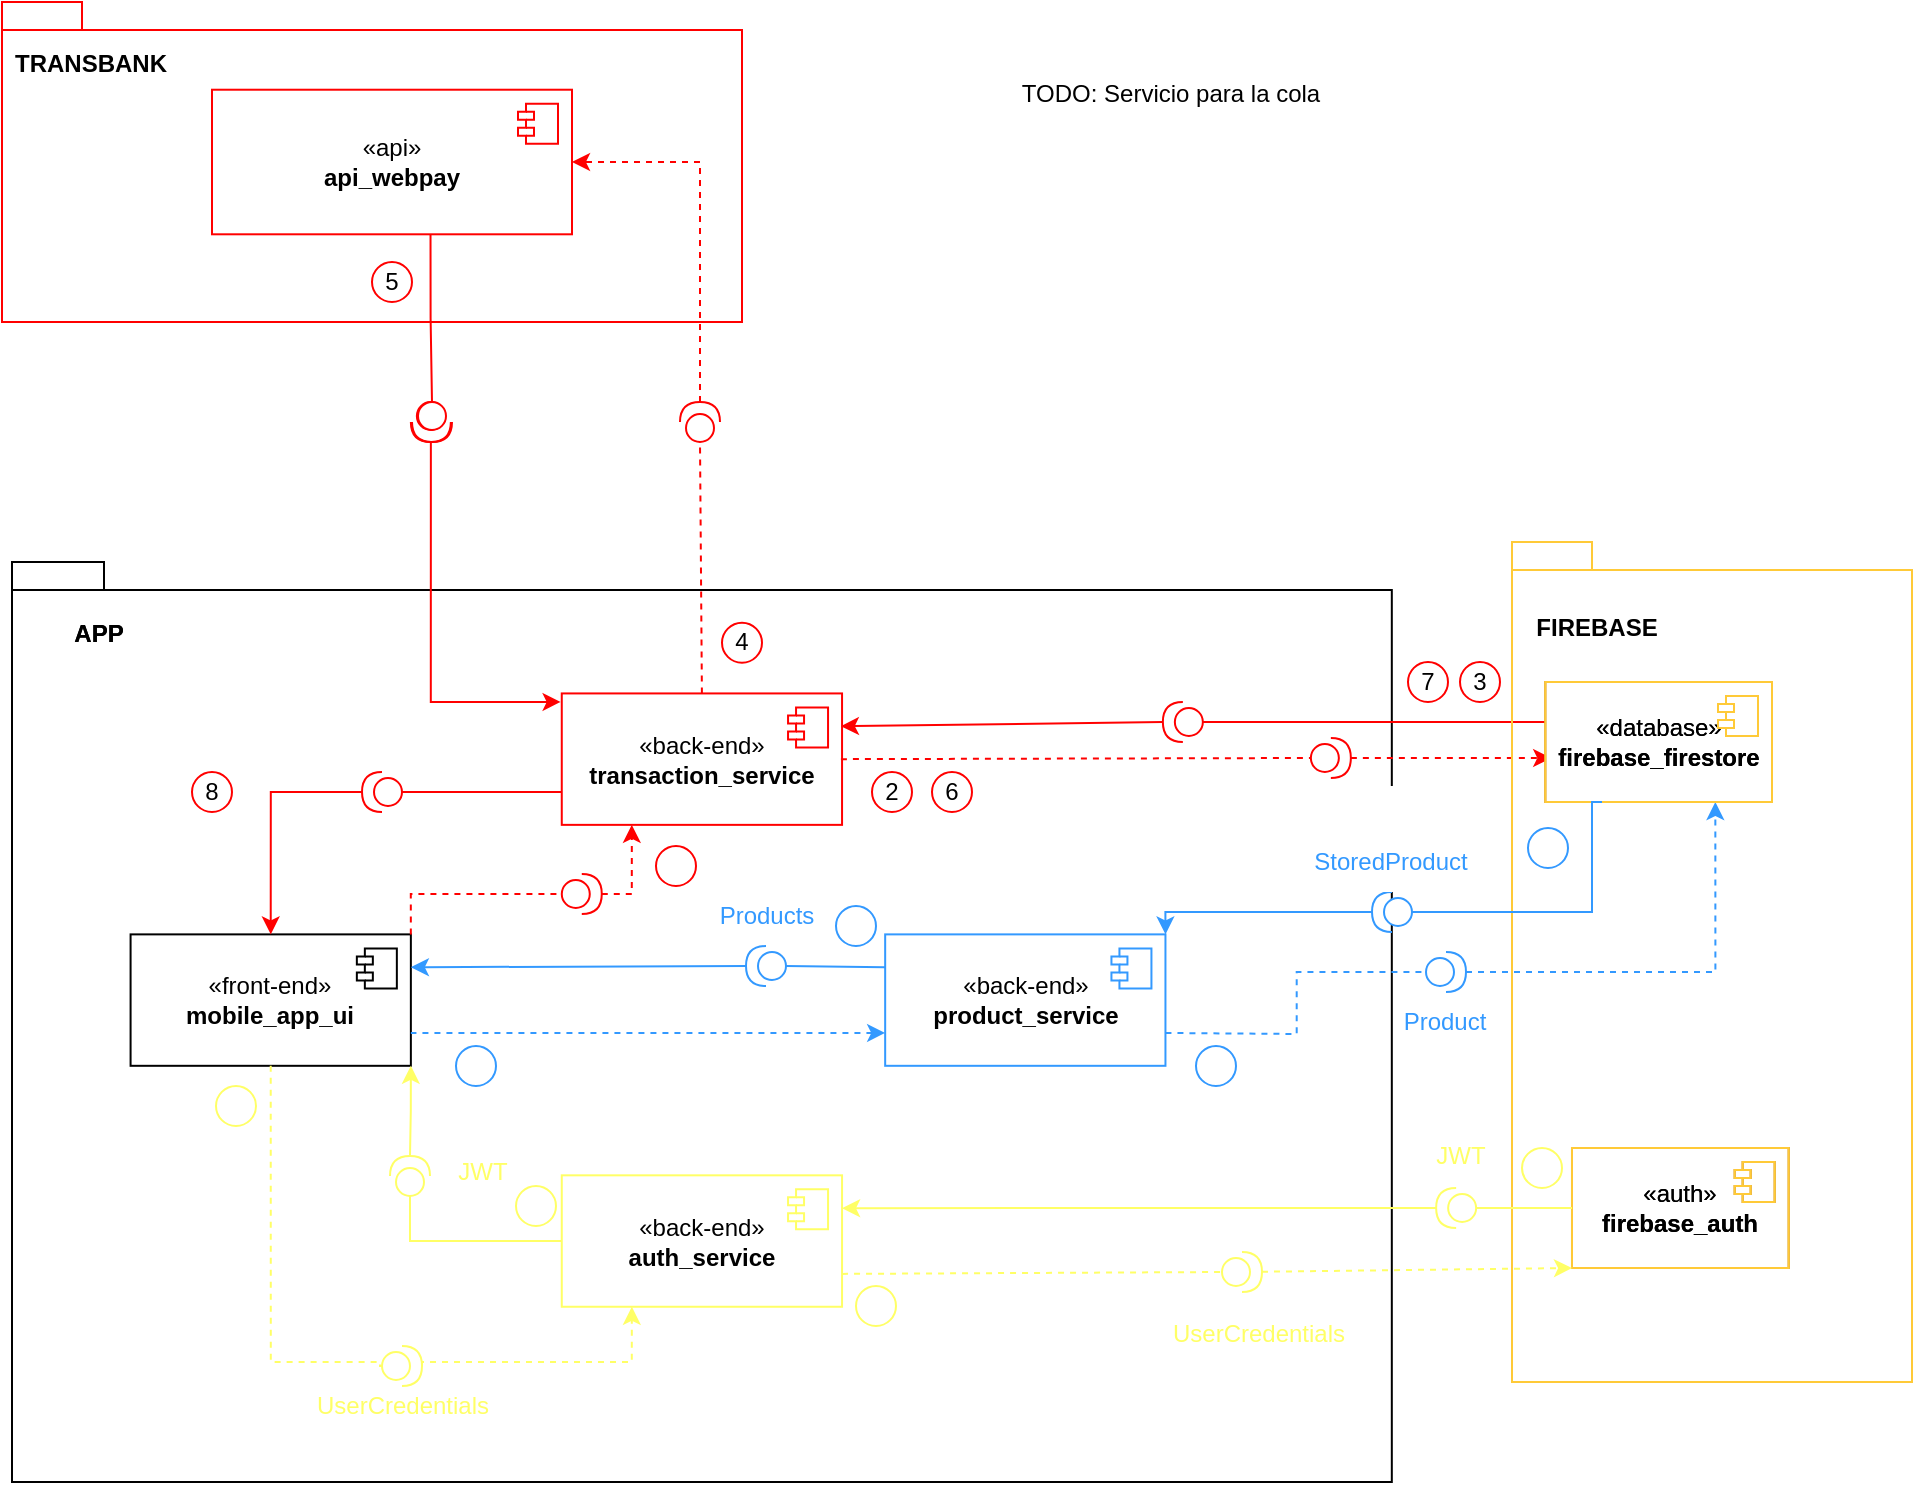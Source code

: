 <mxfile>
    <diagram name="Page-1" id="TDLcVvQHtRzkRE2Xttn2">
        <mxGraphModel dx="1130" dy="762" grid="0" gridSize="10" guides="1" tooltips="1" connect="1" arrows="1" fold="1" page="1" pageScale="1" pageWidth="850" pageHeight="1100" math="0" shadow="0">
            <root>
                <mxCell id="0"/>
                <mxCell id="1" parent="0"/>
                <mxCell id="xZ39NBQNIQp1OqOQFnbG-3" value="" style="group" parent="1" vertex="1" connectable="0">
                    <mxGeometry x="60" y="280" width="705" height="460" as="geometry"/>
                </mxCell>
                <mxCell id="xZ39NBQNIQp1OqOQFnbG-1" value="" style="shape=folder;fontStyle=1;spacingTop=10;tabWidth=40;tabHeight=14;tabPosition=left;html=1;whiteSpace=wrap;align=left;fillColor=none;" parent="xZ39NBQNIQp1OqOQFnbG-3" vertex="1">
                    <mxGeometry width="689.908" height="460" as="geometry"/>
                </mxCell>
                <mxCell id="47" value="" style="group" parent="xZ39NBQNIQp1OqOQFnbG-3" vertex="1" connectable="0">
                    <mxGeometry width="705" height="460" as="geometry"/>
                </mxCell>
                <mxCell id="49" value="APP" style="text;align=center;fontStyle=1;verticalAlign=middle;spacingLeft=3;spacingRight=3;strokeColor=none;rotatable=0;points=[[0,0.5],[1,0.5]];portConstraint=eastwest;html=1;" parent="47" vertex="1">
                    <mxGeometry y="21.905" width="86.239" height="28.476" as="geometry"/>
                </mxCell>
                <mxCell id="50" style="edgeStyle=orthogonalEdgeStyle;rounded=0;orthogonalLoop=1;jettySize=auto;html=1;entryX=0.25;entryY=1;entryDx=0;entryDy=0;dashed=1;startArrow=none;strokeColor=#FF0000;" parent="47" source="69" target="57" edge="1">
                    <mxGeometry relative="1" as="geometry">
                        <Array as="points">
                            <mxPoint x="310" y="166"/>
                        </Array>
                    </mxGeometry>
                </mxCell>
                <mxCell id="51" style="edgeStyle=orthogonalEdgeStyle;rounded=0;orthogonalLoop=1;jettySize=auto;html=1;entryX=0;entryY=0.5;entryDx=0;entryDy=0;exitX=0;exitY=0.5;exitDx=0;exitDy=0;endArrow=none;endFill=0;startArrow=none;startFill=1;exitPerimeter=0;strokeColor=#FFFF66;" parent="47" source="95" target="55" edge="1">
                    <mxGeometry relative="1" as="geometry"/>
                </mxCell>
                <mxCell id="52" style="html=1;entryX=0;entryY=0.25;entryDx=0;entryDy=0;rounded=0;exitX=0;exitY=0.5;exitDx=0;exitDy=0;endArrow=none;endFill=0;startArrow=none;startFill=1;exitPerimeter=0;strokeColor=#3399FF;" parent="47" source="83" target="59" edge="1">
                    <mxGeometry relative="1" as="geometry">
                        <mxPoint x="205" y="219" as="sourcePoint"/>
                    </mxGeometry>
                </mxCell>
                <mxCell id="91" style="edgeStyle=orthogonalEdgeStyle;rounded=0;html=1;entryX=0.25;entryY=1;entryDx=0;entryDy=0;startArrow=none;startFill=0;endArrow=classic;endFill=1;exitX=1;exitY=0.5;exitDx=0;exitDy=0;dashed=1;exitPerimeter=0;strokeColor=#FFFF66;" parent="47" source="93" target="55" edge="1">
                    <mxGeometry relative="1" as="geometry">
                        <Array as="points">
                            <mxPoint x="205" y="400"/>
                            <mxPoint x="310" y="400"/>
                        </Array>
                    </mxGeometry>
                </mxCell>
                <mxCell id="53" value="&lt;div&gt;«front-end»&lt;/div&gt;&lt;div&gt;&lt;b&gt;mobile_app_ui&lt;/b&gt;&lt;br&gt;&lt;/div&gt;" style="html=1;dropTarget=0;whiteSpace=wrap;fillColor=none;" parent="47" vertex="1">
                    <mxGeometry x="59.289" y="186.19" width="140.138" height="65.714" as="geometry"/>
                </mxCell>
                <mxCell id="54" value="" style="shape=module;jettyWidth=8;jettyHeight=4;" parent="53" vertex="1">
                    <mxGeometry x="1" width="20" height="20" relative="1" as="geometry">
                        <mxPoint x="-27" y="7" as="offset"/>
                    </mxGeometry>
                </mxCell>
                <mxCell id="55" value="&lt;div&gt;«back-end»&lt;/div&gt;&lt;div&gt;&lt;b&gt;auth_service&lt;/b&gt;&lt;/div&gt;" style="html=1;dropTarget=0;whiteSpace=wrap;strokeColor=#FFFF66;fillColor=none;" parent="47" vertex="1">
                    <mxGeometry x="274.885" y="306.667" width="140.138" height="65.714" as="geometry"/>
                </mxCell>
                <mxCell id="56" value="" style="shape=module;jettyWidth=8;jettyHeight=4;strokeColor=#FFFF66;" parent="55" vertex="1">
                    <mxGeometry x="1" width="20" height="20" relative="1" as="geometry">
                        <mxPoint x="-27" y="7" as="offset"/>
                    </mxGeometry>
                </mxCell>
                <mxCell id="71" style="edgeStyle=orthogonalEdgeStyle;html=1;entryX=0.5;entryY=0;entryDx=0;entryDy=0;rounded=0;exitX=1;exitY=0.5;exitDx=0;exitDy=0;startArrow=none;exitPerimeter=0;strokeColor=#FF0000;" parent="47" source="72" target="53" edge="1">
                    <mxGeometry relative="1" as="geometry"/>
                </mxCell>
                <mxCell id="57" value="&lt;div&gt;«back-end»&lt;/div&gt;&lt;div&gt;&lt;b&gt;transaction_service&lt;/b&gt;&lt;/div&gt;" style="html=1;dropTarget=0;whiteSpace=wrap;strokeColor=#FF0000;fillColor=none;" parent="47" vertex="1">
                    <mxGeometry x="274.885" y="65.714" width="140.138" height="65.714" as="geometry"/>
                </mxCell>
                <mxCell id="58" value="" style="shape=module;jettyWidth=8;jettyHeight=4;fontColor=none;noLabel=1;strokeColor=#FF0000;" parent="57" vertex="1">
                    <mxGeometry x="1" width="20" height="20" relative="1" as="geometry">
                        <mxPoint x="-27" y="7" as="offset"/>
                    </mxGeometry>
                </mxCell>
                <mxCell id="59" value="&lt;div&gt;«back-end»&lt;/div&gt;&lt;div&gt;&lt;b&gt;product_service&lt;/b&gt;&lt;/div&gt;" style="html=1;dropTarget=0;whiteSpace=wrap;strokeColor=#3399FF;fillColor=none;" parent="47" vertex="1">
                    <mxGeometry x="436.583" y="186.19" width="140.138" height="65.714" as="geometry"/>
                </mxCell>
                <mxCell id="60" value="" style="shape=module;jettyWidth=8;jettyHeight=4;strokeColor=#3399FF;" parent="59" vertex="1">
                    <mxGeometry x="1" width="20" height="20" relative="1" as="geometry">
                        <mxPoint x="-27" y="7" as="offset"/>
                    </mxGeometry>
                </mxCell>
                <mxCell id="61" value="&lt;font color=&quot;#ffffff&quot;&gt;StoredTransaction&lt;/font&gt;" style="text;html=1;align=center;verticalAlign=middle;resizable=0;points=[];autosize=1;strokeColor=none;fillColor=none;" parent="47" vertex="1">
                    <mxGeometry x="535.002" y="50.381" width="120" height="30" as="geometry"/>
                </mxCell>
                <mxCell id="62" value="&lt;font color=&quot;#ffff66&quot;&gt;UserCredentials&lt;/font&gt;" style="text;html=1;align=center;verticalAlign=middle;resizable=0;points=[];autosize=1;strokeColor=none;fillColor=none;rounded=1;glass=0;" parent="47" vertex="1">
                    <mxGeometry x="567.821" y="371.381" width="110" height="30" as="geometry"/>
                </mxCell>
                <mxCell id="66" value="" style="group;strokeColor=none;" parent="47" vertex="1" connectable="0">
                    <mxGeometry x="727.07" y="270" width="57.447" height="50" as="geometry"/>
                </mxCell>
                <mxCell id="43" value="" style="shape=providedRequiredInterface;html=1;verticalLabelPosition=bottom;sketch=0;rounded=1;glass=0;strokeColor=#FFFF66;fillColor=default;rotation=-180;" parent="66" vertex="1">
                    <mxGeometry x="-15" y="43" width="20" height="20" as="geometry"/>
                </mxCell>
                <mxCell id="63" value="&lt;font color=&quot;#ffff66&quot;&gt;JWT&lt;/font&gt;" style="text;html=1;align=center;verticalAlign=middle;resizable=0;points=[];autosize=1;strokeColor=none;fillColor=none;" parent="66" vertex="1">
                    <mxGeometry x="-28" y="12" width="50" height="30" as="geometry"/>
                </mxCell>
                <mxCell id="70" value="" style="edgeStyle=orthogonalEdgeStyle;rounded=0;orthogonalLoop=1;jettySize=auto;html=1;entryX=0;entryY=0.5;entryDx=0;entryDy=0;dashed=1;endArrow=none;entryPerimeter=0;exitX=1;exitY=0;exitDx=0;exitDy=0;strokeColor=#FF0000;" parent="47" source="53" target="69" edge="1">
                    <mxGeometry relative="1" as="geometry">
                        <mxPoint x="254.427" y="489.1" as="sourcePoint"/>
                        <mxPoint x="329.885" y="385.0" as="targetPoint"/>
                    </mxGeometry>
                </mxCell>
                <mxCell id="69" value="&lt;font color=&quot;#ffffff&quot;&gt;PurchaseOrder&lt;/font&gt;" style="shape=providedRequiredInterface;html=1;verticalLabelPosition=bottom;sketch=0;rotation=0;strokeColor=#FF0000;" parent="47" vertex="1">
                    <mxGeometry x="274.89" y="156" width="20" height="20" as="geometry"/>
                </mxCell>
                <mxCell id="75" value="" style="edgeStyle=orthogonalEdgeStyle;html=1;entryX=0;entryY=0.5;entryDx=0;entryDy=0;rounded=0;exitX=0;exitY=0.75;exitDx=0;exitDy=0;endArrow=none;entryPerimeter=0;strokeColor=#FF0000;" parent="47" source="57" target="72" edge="1">
                    <mxGeometry relative="1" as="geometry">
                        <mxPoint x="329.885" y="385.0" as="sourcePoint"/>
                        <mxPoint x="184.358" y="456.19" as="targetPoint"/>
                    </mxGeometry>
                </mxCell>
                <mxCell id="77" value="" style="group" parent="47" vertex="1" connectable="0">
                    <mxGeometry x="110" y="75" width="150" height="50" as="geometry"/>
                </mxCell>
                <mxCell id="72" value="" style="shape=providedRequiredInterface;html=1;verticalLabelPosition=bottom;sketch=0;rotation=-180;strokeColor=#FF0000;" parent="77" vertex="1">
                    <mxGeometry x="65" y="30" width="20" height="20" as="geometry"/>
                </mxCell>
                <mxCell id="76" value="&lt;font color=&quot;#ffffff&quot;&gt;TransactionConfirmation&lt;/font&gt;" style="text;html=1;align=center;verticalAlign=middle;resizable=0;points=[];autosize=1;strokeColor=none;fillColor=none;" parent="77" vertex="1">
                    <mxGeometry width="150" height="30" as="geometry"/>
                </mxCell>
                <mxCell id="81" value="" style="rounded=0;html=1;exitX=0;exitY=0.75;exitDx=0;exitDy=0;endArrow=none;endFill=0;startArrow=classic;startFill=1;dashed=1;entryX=1;entryY=0.75;entryDx=0;entryDy=0;strokeColor=#3399FF;" parent="47" source="59" target="53" edge="1">
                    <mxGeometry relative="1" as="geometry">
                        <mxPoint x="491.583" y="505.476" as="sourcePoint"/>
                        <mxPoint x="295" y="235" as="targetPoint"/>
                    </mxGeometry>
                </mxCell>
                <mxCell id="87" value="" style="html=1;rounded=0;exitX=1;exitY=0.25;exitDx=0;exitDy=0;endArrow=none;endFill=0;startArrow=classic;startFill=1;entryX=1;entryY=0.5;entryDx=0;entryDy=0;entryPerimeter=0;strokeColor=#3399FF;" parent="47" source="53" target="83" edge="1">
                    <mxGeometry relative="1" as="geometry">
                        <mxPoint x="254.427" y="472.619" as="sourcePoint"/>
                        <mxPoint x="355" y="203" as="targetPoint"/>
                    </mxGeometry>
                </mxCell>
                <mxCell id="90" value="" style="group" parent="47" vertex="1" connectable="0">
                    <mxGeometry x="342" y="162" width="70" height="50" as="geometry"/>
                </mxCell>
                <mxCell id="83" value="" style="shape=providedRequiredInterface;html=1;verticalLabelPosition=bottom;sketch=0;rotation=-180;strokeColor=#3399FF;" parent="90" vertex="1">
                    <mxGeometry x="25" y="30" width="20" height="20" as="geometry"/>
                </mxCell>
                <mxCell id="89" value="&lt;font color=&quot;#3399ff&quot;&gt;Products&lt;/font&gt;" style="text;html=1;align=center;verticalAlign=middle;resizable=0;points=[];autosize=1;strokeColor=none;fillColor=none;" parent="90" vertex="1">
                    <mxGeometry width="70" height="30" as="geometry"/>
                </mxCell>
                <mxCell id="92" value="" style="edgeStyle=orthogonalEdgeStyle;rounded=0;html=1;entryX=0;entryY=0.5;entryDx=0;entryDy=0;startArrow=none;startFill=0;endArrow=none;endFill=1;exitX=0.5;exitY=1;exitDx=0;exitDy=0;dashed=1;entryPerimeter=0;strokeColor=#FFFF66;" parent="47" source="53" target="93" edge="1">
                    <mxGeometry relative="1" as="geometry">
                        <mxPoint x="184.358" y="531.905" as="sourcePoint"/>
                        <mxPoint x="364.92" y="652.381" as="targetPoint"/>
                        <Array as="points">
                            <mxPoint x="129" y="400"/>
                            <mxPoint x="184" y="400"/>
                        </Array>
                    </mxGeometry>
                </mxCell>
                <mxCell id="93" value="&lt;font color=&quot;#ffff66&quot;&gt;UserCredentials&lt;/font&gt;" style="shape=providedRequiredInterface;html=1;verticalLabelPosition=bottom;sketch=0;strokeColor=#FFFF66;" parent="47" vertex="1">
                    <mxGeometry x="185" y="392" width="20" height="20" as="geometry"/>
                </mxCell>
                <mxCell id="94" value="" style="edgeStyle=orthogonalEdgeStyle;rounded=0;orthogonalLoop=1;jettySize=auto;html=1;entryX=1;entryY=0.5;entryDx=0;entryDy=0;exitX=1;exitY=1;exitDx=0;exitDy=0;endArrow=none;endFill=0;startArrow=classic;startFill=1;entryPerimeter=0;strokeColor=#FFFF66;" parent="47" source="53" target="95" edge="1">
                    <mxGeometry relative="1" as="geometry">
                        <mxPoint x="254.427" y="531.905" as="sourcePoint"/>
                        <mxPoint x="329.885" y="619.524" as="targetPoint"/>
                    </mxGeometry>
                </mxCell>
                <mxCell id="95" value="" style="shape=providedRequiredInterface;html=1;verticalLabelPosition=bottom;sketch=0;rotation=-90;strokeColor=#FFFF66;" parent="47" vertex="1">
                    <mxGeometry x="189" y="297" width="20" height="20" as="geometry"/>
                </mxCell>
                <mxCell id="96" value="&lt;font color=&quot;#ffff66&quot;&gt;JWT&lt;/font&gt;" style="text;html=1;align=center;verticalAlign=middle;resizable=0;points=[];autosize=1;strokeColor=none;fillColor=none;" parent="47" vertex="1">
                    <mxGeometry x="210" y="290.0" width="50" height="30" as="geometry"/>
                </mxCell>
                <mxCell id="xZ39NBQNIQp1OqOQFnbG-34" style="edgeStyle=orthogonalEdgeStyle;rounded=0;orthogonalLoop=1;jettySize=auto;html=1;entryX=1;entryY=0.25;entryDx=0;entryDy=0;startArrow=none;exitX=1;exitY=0.5;exitDx=0;exitDy=0;exitPerimeter=0;strokeColor=#FFFF66;" parent="47" source="43" target="55" edge="1">
                    <mxGeometry relative="1" as="geometry">
                        <Array as="points"/>
                    </mxGeometry>
                </mxCell>
                <mxCell id="108" value="" style="shape=providedRequiredInterface;html=1;verticalLabelPosition=bottom;sketch=0;rounded=1;glass=0;strokeColor=#FF0000;fillColor=default;rotation=90;" parent="47" vertex="1">
                    <mxGeometry x="199.43" y="-80" width="20" height="20" as="geometry"/>
                </mxCell>
                <mxCell id="109" style="edgeStyle=orthogonalEdgeStyle;rounded=0;orthogonalLoop=1;jettySize=auto;html=1;startArrow=none;strokeColor=#FF0000;" parent="47" source="108" edge="1">
                    <mxGeometry relative="1" as="geometry">
                        <Array as="points">
                            <mxPoint x="209.43" y="70"/>
                        </Array>
                        <mxPoint x="274.315" y="69.97" as="targetPoint"/>
                    </mxGeometry>
                </mxCell>
                <mxCell id="110" value="" style="shape=providedRequiredInterface;html=1;verticalLabelPosition=bottom;sketch=0;rotation=-180;strokeColor=#FF0000;" parent="47" vertex="1">
                    <mxGeometry x="575.43" y="70" width="20" height="20" as="geometry"/>
                </mxCell>
                <mxCell id="111" style="rounded=0;orthogonalLoop=1;jettySize=auto;html=1;startArrow=none;exitX=1;exitY=0.5;exitDx=0;exitDy=0;exitPerimeter=0;entryX=1;entryY=0.25;entryDx=0;entryDy=0;strokeColor=#FF0000;" parent="47" source="110" edge="1">
                    <mxGeometry relative="1" as="geometry">
                        <mxPoint x="769.43" y="80" as="sourcePoint"/>
                        <mxPoint x="414.453" y="82.143" as="targetPoint"/>
                    </mxGeometry>
                </mxCell>
                <mxCell id="112" value="" style="rounded=0;orthogonalLoop=1;jettySize=auto;html=1;dashed=1;endArrow=none;entryX=0;entryY=0.5;entryDx=0;entryDy=0;entryPerimeter=0;exitX=1;exitY=0.5;exitDx=0;exitDy=0;strokeColor=#FF0000;" parent="47" target="114" edge="1">
                    <mxGeometry relative="1" as="geometry">
                        <mxPoint x="414.453" y="98.571" as="sourcePoint"/>
                        <mxPoint x="769.43" y="95" as="targetPoint"/>
                    </mxGeometry>
                </mxCell>
                <mxCell id="113" value="" style="group;strokeColor=none;" parent="47" connectable="0" vertex="1">
                    <mxGeometry x="614.43" y="88" width="90" height="54" as="geometry"/>
                </mxCell>
                <mxCell id="114" value="" style="shape=providedRequiredInterface;html=1;verticalLabelPosition=bottom;sketch=0;rotation=0;strokeColor=#FF0000;" parent="113" vertex="1">
                    <mxGeometry x="35" width="20" height="20" as="geometry"/>
                </mxCell>
                <mxCell id="115" value="&lt;font color=&quot;#ffffff&quot;&gt;Transaction&lt;/font&gt;" style="text;html=1;align=center;verticalAlign=middle;resizable=0;points=[];autosize=1;strokeColor=none;fillColor=default;rounded=1;glass=0;" parent="113" vertex="1">
                    <mxGeometry y="24" width="90" height="30" as="geometry"/>
                </mxCell>
                <mxCell id="116" value="" style="rounded=0;orthogonalLoop=1;jettySize=auto;html=1;endArrow=none;entryX=0;entryY=0.5;entryDx=0;entryDy=0;entryPerimeter=0;strokeColor=#FF0000;" parent="47" target="110" edge="1">
                    <mxGeometry relative="1" as="geometry">
                        <mxPoint x="769.43" y="80" as="sourcePoint"/>
                        <mxPoint x="379.43" y="80" as="targetPoint"/>
                    </mxGeometry>
                </mxCell>
                <mxCell id="119" value="2" style="ellipse;whiteSpace=wrap;html=1;aspect=fixed;strokeColor=#FF0000;" parent="47" vertex="1">
                    <mxGeometry x="430" y="105" width="20" height="20" as="geometry"/>
                </mxCell>
                <mxCell id="118" value="&lt;font color=&quot;#ffffff&quot;&gt;1&lt;/font&gt;" style="ellipse;whiteSpace=wrap;html=1;aspect=fixed;strokeColor=#FF0000;" parent="47" vertex="1">
                    <mxGeometry x="322" y="142" width="20" height="20" as="geometry"/>
                </mxCell>
                <mxCell id="127" value="4" style="ellipse;whiteSpace=wrap;html=1;aspect=fixed;strokeColor=#FF0000;" parent="47" vertex="1">
                    <mxGeometry x="355" y="30.38" width="20" height="20" as="geometry"/>
                </mxCell>
                <mxCell id="129" value="6" style="ellipse;whiteSpace=wrap;html=1;aspect=fixed;strokeColor=#FF0000;" parent="47" vertex="1">
                    <mxGeometry x="460" y="105" width="20" height="20" as="geometry"/>
                </mxCell>
                <mxCell id="130" value="8" style="ellipse;whiteSpace=wrap;html=1;aspect=fixed;strokeColor=#FF0000;" parent="47" vertex="1">
                    <mxGeometry x="90" y="105" width="20" height="20" as="geometry"/>
                </mxCell>
                <mxCell id="117" style="rounded=0;orthogonalLoop=1;jettySize=auto;html=1;exitX=1;exitY=0.5;exitDx=0;exitDy=0;dashed=1;startArrow=none;exitPerimeter=0;entryX=0.031;entryY=0.634;entryDx=0;entryDy=0;entryPerimeter=0;strokeColor=#FF0000;" parent="47" source="114" edge="1">
                    <mxGeometry relative="1" as="geometry">
                        <mxPoint x="369.43" y="90" as="sourcePoint"/>
                        <mxPoint x="769.613" y="98.04" as="targetPoint"/>
                    </mxGeometry>
                </mxCell>
                <mxCell id="xZ39NBQNIQp1OqOQFnbG-2" value="APP" style="text;align=center;fontStyle=1;verticalAlign=middle;spacingLeft=3;spacingRight=3;strokeColor=none;rotatable=0;points=[[0,0.5],[1,0.5]];portConstraint=eastwest;html=1;" parent="xZ39NBQNIQp1OqOQFnbG-3" vertex="1">
                    <mxGeometry y="21.905" width="86.239" height="28.476" as="geometry"/>
                </mxCell>
                <mxCell id="11" value="" style="group;strokeColor=none;" parent="1" vertex="1" connectable="0">
                    <mxGeometry x="810" y="270" width="202" height="420" as="geometry"/>
                </mxCell>
                <mxCell id="xZ39NBQNIQp1OqOQFnbG-9" value="" style="shape=folder;fontStyle=1;spacingTop=10;tabWidth=40;tabHeight=14;tabPosition=left;html=1;whiteSpace=wrap;align=left;strokeColor=#FFCA38;fillColor=none;fontColor=#000000;" parent="11" vertex="1">
                    <mxGeometry width="200" height="420" as="geometry"/>
                </mxCell>
                <mxCell id="xZ39NBQNIQp1OqOQFnbG-10" value="&lt;div&gt;FIREBASE&lt;/div&gt;" style="text;align=center;fontStyle=1;verticalAlign=middle;spacingLeft=3;spacingRight=3;strokeColor=none;rotatable=0;points=[[0,0.5],[1,0.5]];portConstraint=eastwest;html=1;" parent="11" vertex="1">
                    <mxGeometry x="26.667" y="30" width="30.631" height="26" as="geometry"/>
                </mxCell>
                <mxCell id="99" value="&lt;div&gt;«database»&lt;/div&gt;&lt;div&gt;&lt;b&gt;firebase_firestore&lt;br&gt;&lt;/b&gt;&lt;/div&gt;" style="html=1;dropTarget=0;whiteSpace=wrap;strokeColor=#BD7000;" parent="11" vertex="1">
                    <mxGeometry x="16.67" y="70" width="113.33" height="60" as="geometry"/>
                </mxCell>
                <mxCell id="100" value="" style="shape=module;jettyWidth=8;jettyHeight=4;strokeColor=#BD7000;" parent="99" vertex="1">
                    <mxGeometry x="1" width="20" height="20" relative="1" as="geometry">
                        <mxPoint x="-27" y="7" as="offset"/>
                    </mxGeometry>
                </mxCell>
                <mxCell id="101" value="&lt;div&gt;«auth»&lt;/div&gt;&lt;div&gt;&lt;b&gt;firebase_auth&lt;br&gt;&lt;/b&gt;&lt;/div&gt;" style="html=1;dropTarget=0;whiteSpace=wrap;strokeColor=#BD7000;" parent="11" vertex="1">
                    <mxGeometry x="29.997" y="303" width="108.333" height="60" as="geometry"/>
                </mxCell>
                <mxCell id="102" value="" style="shape=module;jettyWidth=8;jettyHeight=4;strokeColor=#BD7000;" parent="101" vertex="1">
                    <mxGeometry x="1" width="20" height="20" relative="1" as="geometry">
                        <mxPoint x="-27" y="7" as="offset"/>
                    </mxGeometry>
                </mxCell>
                <mxCell id="xZ39NBQNIQp1OqOQFnbG-4" value="" style="group" parent="1" vertex="1" connectable="0">
                    <mxGeometry x="55" width="370" height="160" as="geometry"/>
                </mxCell>
                <mxCell id="xZ39NBQNIQp1OqOQFnbG-5" value="" style="shape=folder;fontStyle=1;spacingTop=10;tabWidth=40;tabHeight=14;tabPosition=left;html=1;whiteSpace=wrap;align=left;strokeColor=#FF0000;fillColor=none;" parent="xZ39NBQNIQp1OqOQFnbG-4" vertex="1">
                    <mxGeometry width="370" height="160" as="geometry"/>
                </mxCell>
                <mxCell id="xZ39NBQNIQp1OqOQFnbG-6" value="TRANSBANK" style="text;align=center;fontStyle=1;verticalAlign=middle;spacingLeft=3;spacingRight=3;strokeColor=none;rotatable=0;points=[[0,0.5],[1,0.5]];portConstraint=eastwest;html=1;" parent="xZ39NBQNIQp1OqOQFnbG-4" vertex="1">
                    <mxGeometry x="4" y="24" width="80" height="14.857" as="geometry"/>
                </mxCell>
                <mxCell id="xZ39NBQNIQp1OqOQFnbG-15" value="&lt;div&gt;«api»&lt;/div&gt;&lt;b&gt;api_webpay&lt;/b&gt;" style="html=1;dropTarget=0;whiteSpace=wrap;strokeColor=#FF0000;fillColor=none;" parent="xZ39NBQNIQp1OqOQFnbG-4" vertex="1">
                    <mxGeometry x="105" y="43.86" width="180" height="72.29" as="geometry"/>
                </mxCell>
                <mxCell id="xZ39NBQNIQp1OqOQFnbG-16" value="" style="shape=module;jettyWidth=8;jettyHeight=4;strokeColor=#FF0000;" parent="xZ39NBQNIQp1OqOQFnbG-15" vertex="1">
                    <mxGeometry x="1" width="20" height="20" relative="1" as="geometry">
                        <mxPoint x="-27" y="7" as="offset"/>
                    </mxGeometry>
                </mxCell>
                <mxCell id="128" value="5" style="ellipse;whiteSpace=wrap;html=1;aspect=fixed;strokeColor=#FF0000;" parent="xZ39NBQNIQp1OqOQFnbG-4" vertex="1">
                    <mxGeometry x="185" y="130" width="20" height="20" as="geometry"/>
                </mxCell>
                <mxCell id="xZ39NBQNIQp1OqOQFnbG-22" style="edgeStyle=orthogonalEdgeStyle;rounded=0;orthogonalLoop=1;jettySize=auto;html=1;entryX=1;entryY=0.5;entryDx=0;entryDy=0;dashed=1;startArrow=none;exitX=1;exitY=0.5;exitDx=0;exitDy=0;exitPerimeter=0;strokeColor=#FF0000;" parent="1" source="24" target="xZ39NBQNIQp1OqOQFnbG-15" edge="1">
                    <mxGeometry relative="1" as="geometry"/>
                </mxCell>
                <mxCell id="7" style="edgeStyle=orthogonalEdgeStyle;rounded=0;html=1;entryX=0.75;entryY=1;entryDx=0;entryDy=0;dashed=1;exitX=1;exitY=0.5;exitDx=0;exitDy=0;startArrow=none;exitPerimeter=0;strokeColor=#3399FF;" parent="1" source="33" target="xZ39NBQNIQp1OqOQFnbG-31" edge="1">
                    <mxGeometry relative="1" as="geometry"/>
                </mxCell>
                <mxCell id="9" style="edgeStyle=orthogonalEdgeStyle;rounded=0;html=1;entryX=1;entryY=0;entryDx=0;entryDy=0;startArrow=none;exitX=1;exitY=0.5;exitDx=0;exitDy=0;exitPerimeter=0;strokeColor=#3399FF;" parent="1" source="35" target="59" edge="1">
                    <mxGeometry relative="1" as="geometry">
                        <Array as="points"/>
                        <mxPoint x="750" y="455" as="sourcePoint"/>
                        <mxPoint x="636.72" y="482.619" as="targetPoint"/>
                    </mxGeometry>
                </mxCell>
                <mxCell id="xZ39NBQNIQp1OqOQFnbG-29" value="&lt;div&gt;«auth»&lt;/div&gt;&lt;div&gt;&lt;b&gt;firebase_auth&lt;br&gt;&lt;/b&gt;&lt;/div&gt;" style="html=1;dropTarget=0;whiteSpace=wrap;strokeColor=#FFCA38;fillColor=none;" parent="1" vertex="1">
                    <mxGeometry x="839.997" y="573" width="108.333" height="60" as="geometry"/>
                </mxCell>
                <mxCell id="xZ39NBQNIQp1OqOQFnbG-30" value="" style="shape=module;jettyWidth=8;jettyHeight=4;strokeColor=#FFCA38;fillColor=none;" parent="xZ39NBQNIQp1OqOQFnbG-29" vertex="1">
                    <mxGeometry x="1" width="20" height="20" relative="1" as="geometry">
                        <mxPoint x="-27" y="7" as="offset"/>
                    </mxGeometry>
                </mxCell>
                <mxCell id="xZ39NBQNIQp1OqOQFnbG-31" value="&lt;div&gt;«database»&lt;/div&gt;&lt;div&gt;&lt;b&gt;firebase_firestore&lt;br&gt;&lt;/b&gt;&lt;/div&gt;" style="html=1;dropTarget=0;whiteSpace=wrap;strokeColor=#FFCA38;fillColor=none;" parent="1" vertex="1">
                    <mxGeometry x="826.67" y="340" width="113.33" height="60" as="geometry"/>
                </mxCell>
                <mxCell id="xZ39NBQNIQp1OqOQFnbG-32" value="" style="shape=module;jettyWidth=8;jettyHeight=4;strokeColor=#FFCA38;fillColor=none;" parent="xZ39NBQNIQp1OqOQFnbG-31" vertex="1">
                    <mxGeometry x="1" width="20" height="20" relative="1" as="geometry">
                        <mxPoint x="-27" y="7" as="offset"/>
                    </mxGeometry>
                </mxCell>
                <mxCell id="25" value="" style="rounded=0;orthogonalLoop=1;jettySize=auto;html=1;entryX=0;entryY=0.5;entryDx=0;entryDy=0;dashed=1;endArrow=none;entryPerimeter=0;strokeColor=#FF0000;exitX=0.5;exitY=0;exitDx=0;exitDy=0;" parent="1" source="57" target="24" edge="1">
                    <mxGeometry relative="1" as="geometry">
                        <mxPoint x="780" y="60" as="sourcePoint"/>
                        <mxPoint x="340" y="80.005" as="targetPoint"/>
                    </mxGeometry>
                </mxCell>
                <mxCell id="28" value="" style="edgeStyle=orthogonalEdgeStyle;rounded=0;orthogonalLoop=1;jettySize=auto;html=1;endArrow=none;exitX=0.607;exitY=1;exitDx=0;exitDy=0;exitPerimeter=0;entryX=0;entryY=0.5;entryDx=0;entryDy=0;entryPerimeter=0;strokeColor=#FF0000;" parent="1" source="xZ39NBQNIQp1OqOQFnbG-15" target="27" edge="1">
                    <mxGeometry relative="1" as="geometry">
                        <Array as="points"/>
                        <mxPoint x="270" y="120" as="sourcePoint"/>
                        <mxPoint x="310" y="190" as="targetPoint"/>
                    </mxGeometry>
                </mxCell>
                <mxCell id="27" value="" style="shape=providedRequiredInterface;html=1;verticalLabelPosition=bottom;sketch=0;rounded=1;glass=0;strokeColor=#FF0000;fillColor=default;rotation=90;" parent="1" vertex="1">
                    <mxGeometry x="260" y="200" width="20" height="20" as="geometry"/>
                </mxCell>
                <mxCell id="29" value="&lt;font color=&quot;#ffffff&quot;&gt;TransactionStatus&lt;/font&gt;" style="text;html=1;align=center;verticalAlign=middle;resizable=0;points=[];autosize=1;strokeColor=none;fillColor=none;" parent="1" vertex="1">
                    <mxGeometry x="140" y="195" width="120" height="30" as="geometry"/>
                </mxCell>
                <mxCell id="32" value="" style="edgeStyle=orthogonalEdgeStyle;rounded=0;html=1;dashed=1;exitX=1;exitY=0.75;exitDx=0;exitDy=0;endArrow=none;entryX=0;entryY=0.5;entryDx=0;entryDy=0;entryPerimeter=0;strokeColor=#3399FF;" parent="1" target="33" edge="1">
                    <mxGeometry relative="1" as="geometry">
                        <mxPoint x="636.72" y="515.476" as="sourcePoint"/>
                        <mxPoint x="750" y="485" as="targetPoint"/>
                    </mxGeometry>
                </mxCell>
                <mxCell id="36" value="" style="edgeStyle=orthogonalEdgeStyle;rounded=0;html=1;entryX=0;entryY=0.5;entryDx=0;entryDy=0;exitX=0.25;exitY=1;exitDx=0;exitDy=0;endArrow=none;entryPerimeter=0;strokeColor=#3399FF;" parent="1" source="xZ39NBQNIQp1OqOQFnbG-31" target="35" edge="1">
                    <mxGeometry relative="1" as="geometry">
                        <Array as="points">
                            <mxPoint x="850" y="400"/>
                            <mxPoint x="850" y="455"/>
                            <mxPoint x="771" y="455"/>
                        </Array>
                        <mxPoint x="853.75" y="400" as="sourcePoint"/>
                        <mxPoint x="590" y="455" as="targetPoint"/>
                    </mxGeometry>
                </mxCell>
                <mxCell id="98" style="edgeStyle=none;html=1;entryX=0;entryY=1;entryDx=0;entryDy=0;dashed=1;strokeColor=#FFFF66;" parent="1" source="38" target="xZ39NBQNIQp1OqOQFnbG-29" edge="1">
                    <mxGeometry relative="1" as="geometry"/>
                </mxCell>
                <mxCell id="38" value="" style="shape=providedRequiredInterface;html=1;verticalLabelPosition=bottom;sketch=0;rounded=1;glass=0;strokeColor=#FFFF66;fillColor=default;" parent="1" vertex="1">
                    <mxGeometry x="665" y="625" width="20" height="20" as="geometry"/>
                </mxCell>
                <mxCell id="45" value="" style="edgeStyle=orthogonalEdgeStyle;rounded=0;orthogonalLoop=1;jettySize=auto;html=1;entryX=0;entryY=0.5;entryDx=0;entryDy=0;endArrow=none;entryPerimeter=0;strokeColor=#FFFF66;" parent="1" source="xZ39NBQNIQp1OqOQFnbG-29" target="43" edge="1">
                    <mxGeometry relative="1" as="geometry">
                        <Array as="points"/>
                        <mxPoint x="839.997" y="580" as="sourcePoint"/>
                        <mxPoint x="440" y="580" as="targetPoint"/>
                    </mxGeometry>
                </mxCell>
                <mxCell id="64" value="" style="group;strokeColor=none;" parent="1" vertex="1" connectable="0">
                    <mxGeometry x="746" y="475" width="60" height="50" as="geometry"/>
                </mxCell>
                <mxCell id="33" value="" style="shape=providedRequiredInterface;html=1;verticalLabelPosition=bottom;sketch=0;rounded=1;glass=0;strokeColor=#3399FF;fillColor=default;" parent="64" vertex="1">
                    <mxGeometry x="21" width="20" height="20" as="geometry"/>
                </mxCell>
                <mxCell id="34" value="&lt;font color=&quot;#3399ff&quot;&gt;Product&lt;/font&gt;" style="text;html=1;align=center;verticalAlign=middle;resizable=0;points=[];autosize=1;strokeColor=none;fillColor=none;" parent="64" vertex="1">
                    <mxGeometry y="20" width="60" height="30" as="geometry"/>
                </mxCell>
                <mxCell id="67" value="" style="group" parent="1" vertex="1" connectable="0">
                    <mxGeometry x="399" y="195" width="113" height="30" as="geometry"/>
                </mxCell>
                <mxCell id="24" value="" style="shape=providedRequiredInterface;html=1;verticalLabelPosition=bottom;sketch=0;rounded=1;glass=0;strokeColor=#FF0000;fillColor=default;rotation=-90;" parent="67" vertex="1">
                    <mxGeometry x="-5" y="5" width="20" height="20" as="geometry"/>
                </mxCell>
                <mxCell id="26" value="&lt;font color=&quot;#ffffff&quot;&gt;Transaction&lt;/font&gt;" style="text;html=1;align=center;verticalAlign=middle;resizable=0;points=[];autosize=1;strokeColor=none;fillColor=none;" parent="67" vertex="1">
                    <mxGeometry x="23" width="90" height="30" as="geometry"/>
                </mxCell>
                <mxCell id="65" value="" style="group;fillColor=none;strokeColor=none;" parent="1" vertex="1" connectable="0">
                    <mxGeometry x="699" y="415" width="100" height="51" as="geometry"/>
                </mxCell>
                <mxCell id="35" value="" style="shape=providedRequiredInterface;html=1;verticalLabelPosition=bottom;sketch=0;rounded=1;glass=0;strokeColor=#3399FF;fillColor=default;rotation=-180;" parent="65" vertex="1">
                    <mxGeometry x="41" y="30" width="20" height="20" as="geometry"/>
                </mxCell>
                <mxCell id="37" value="&lt;font color=&quot;#3399ff&quot;&gt;StoredProduct&lt;/font&gt;" style="text;html=1;align=center;verticalAlign=middle;resizable=0;points=[];autosize=1;strokeColor=none;fillColor=default;glass=0;rounded=1;" parent="65" vertex="1">
                    <mxGeometry width="100" height="30" as="geometry"/>
                </mxCell>
                <mxCell id="97" style="edgeStyle=none;html=1;entryX=0;entryY=0.5;entryDx=0;entryDy=0;entryPerimeter=0;exitX=1;exitY=0.75;exitDx=0;exitDy=0;dashed=1;endArrow=none;endFill=0;strokeColor=#FFFF66;" parent="1" source="55" target="38" edge="1">
                    <mxGeometry relative="1" as="geometry"/>
                </mxCell>
                <mxCell id="125" value="3" style="ellipse;whiteSpace=wrap;html=1;aspect=fixed;strokeColor=#FF0000;" parent="1" vertex="1">
                    <mxGeometry x="784" y="330" width="20" height="20" as="geometry"/>
                </mxCell>
                <mxCell id="126" value="7" style="ellipse;whiteSpace=wrap;html=1;aspect=fixed;strokeColor=#FF0000;" parent="1" vertex="1">
                    <mxGeometry x="758" y="330" width="20" height="20" as="geometry"/>
                </mxCell>
                <mxCell id="131" value="&lt;font color=&quot;#ffffff&quot;&gt;1&lt;/font&gt;" style="ellipse;whiteSpace=wrap;html=1;aspect=fixed;strokeColor=#3399FF;" parent="1" vertex="1">
                    <mxGeometry x="282" y="522" width="20" height="20" as="geometry"/>
                </mxCell>
                <mxCell id="132" value="&lt;font color=&quot;#ffffff&quot;&gt;2&lt;/font&gt;" style="ellipse;whiteSpace=wrap;html=1;aspect=fixed;strokeColor=#3399FF;" parent="1" vertex="1">
                    <mxGeometry x="652" y="522" width="20" height="20" as="geometry"/>
                </mxCell>
                <mxCell id="133" value="&lt;font color=&quot;#ffffff&quot;&gt;3&lt;/font&gt;" style="ellipse;whiteSpace=wrap;html=1;aspect=fixed;strokeColor=#3399FF;" parent="1" vertex="1">
                    <mxGeometry x="818" y="413" width="20" height="20" as="geometry"/>
                </mxCell>
                <mxCell id="134" value="&lt;font color=&quot;#ffffff&quot;&gt;4&lt;/font&gt;" style="ellipse;whiteSpace=wrap;html=1;aspect=fixed;strokeColor=#3399FF;" parent="1" vertex="1">
                    <mxGeometry x="472" y="452" width="20" height="20" as="geometry"/>
                </mxCell>
                <mxCell id="135" value="&lt;font color=&quot;#ffffff&quot;&gt;1&lt;/font&gt;" style="ellipse;whiteSpace=wrap;html=1;aspect=fixed;strokeColor=#FFFF66;" parent="1" vertex="1">
                    <mxGeometry x="162" y="542" width="20" height="20" as="geometry"/>
                </mxCell>
                <mxCell id="136" value="&lt;font color=&quot;#ffffff&quot;&gt;4&lt;/font&gt;" style="ellipse;whiteSpace=wrap;html=1;aspect=fixed;strokeColor=#FFFF66;" parent="1" vertex="1">
                    <mxGeometry x="312" y="592" width="20" height="20" as="geometry"/>
                </mxCell>
                <mxCell id="137" value="&lt;font color=&quot;#ffffff&quot;&gt;2&lt;br&gt;&lt;/font&gt;" style="ellipse;whiteSpace=wrap;html=1;aspect=fixed;strokeColor=#FFFF66;" parent="1" vertex="1">
                    <mxGeometry x="482" y="642" width="20" height="20" as="geometry"/>
                </mxCell>
                <mxCell id="138" value="&lt;font color=&quot;#ffffff&quot;&gt;3&lt;/font&gt;" style="ellipse;whiteSpace=wrap;html=1;aspect=fixed;strokeColor=#FFFF66;" parent="1" vertex="1">
                    <mxGeometry x="815" y="573" width="20" height="20" as="geometry"/>
                </mxCell>
                <mxCell id="142" value="TODO: Servicio para la cola" style="text;html=1;align=center;verticalAlign=middle;resizable=0;points=[];autosize=1;strokeColor=none;fillColor=none;" parent="1" vertex="1">
                    <mxGeometry x="555" y="33" width="167" height="26" as="geometry"/>
                </mxCell>
            </root>
        </mxGraphModel>
    </diagram>
</mxfile>